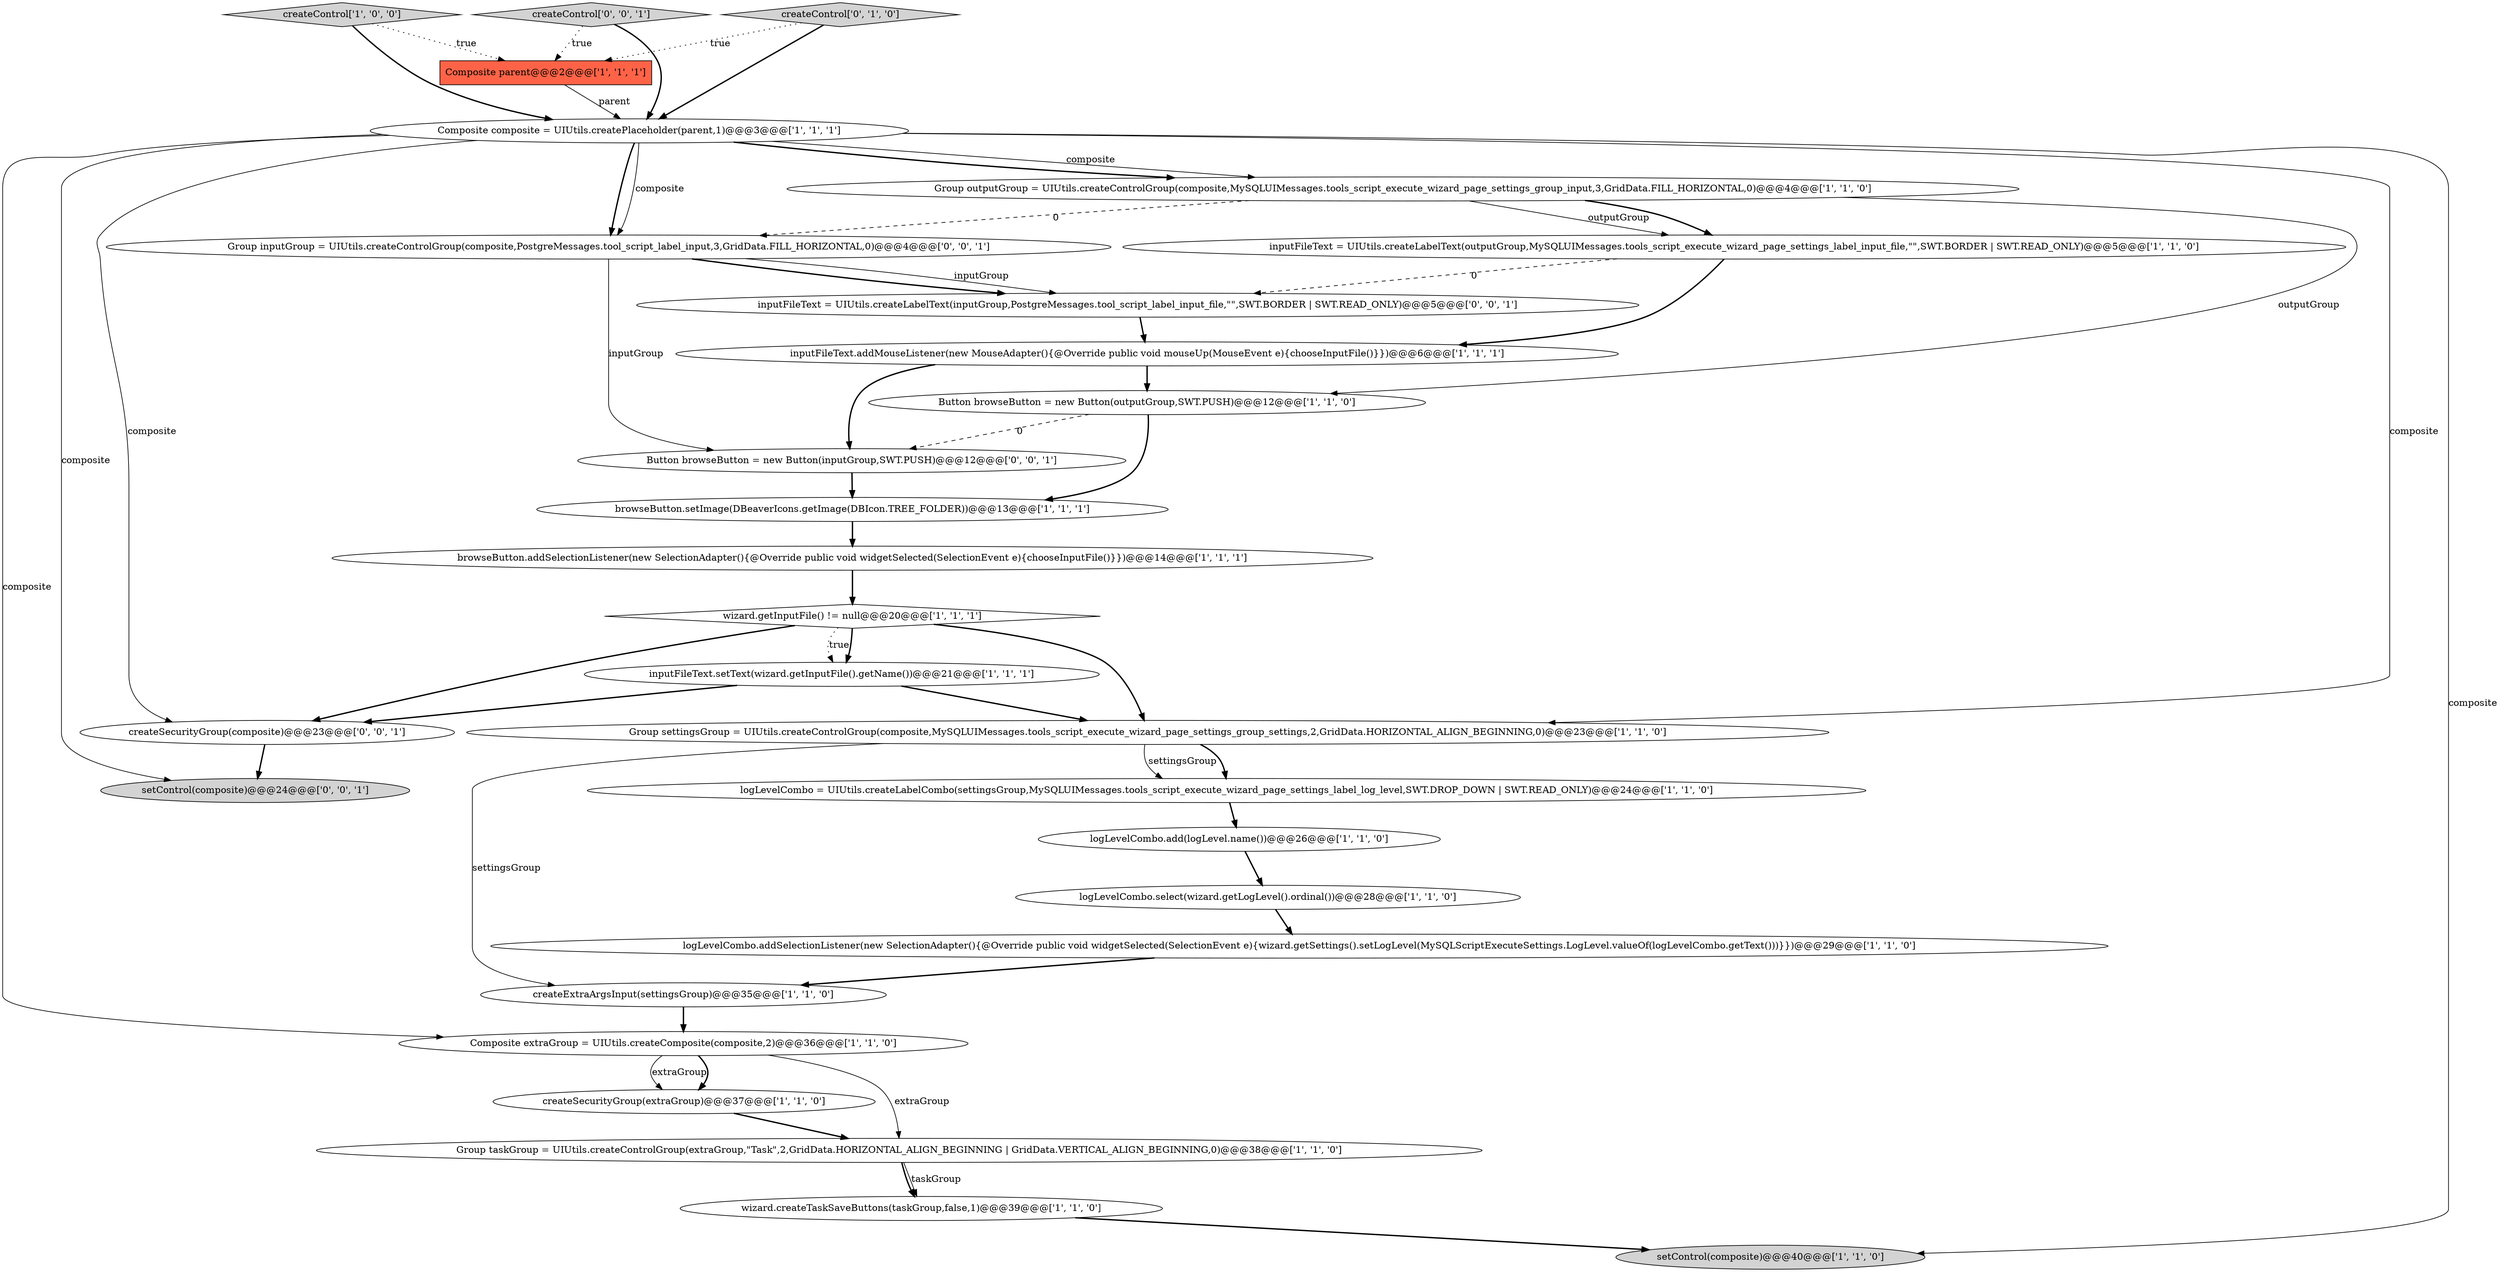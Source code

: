 digraph {
17 [style = filled, label = "Composite composite = UIUtils.createPlaceholder(parent,1)@@@3@@@['1', '1', '1']", fillcolor = white, shape = ellipse image = "AAA0AAABBB1BBB"];
16 [style = filled, label = "createControl['1', '0', '0']", fillcolor = lightgray, shape = diamond image = "AAA0AAABBB1BBB"];
9 [style = filled, label = "Composite extraGroup = UIUtils.createComposite(composite,2)@@@36@@@['1', '1', '0']", fillcolor = white, shape = ellipse image = "AAA0AAABBB1BBB"];
8 [style = filled, label = "Group settingsGroup = UIUtils.createControlGroup(composite,MySQLUIMessages.tools_script_execute_wizard_page_settings_group_settings,2,GridData.HORIZONTAL_ALIGN_BEGINNING,0)@@@23@@@['1', '1', '0']", fillcolor = white, shape = ellipse image = "AAA0AAABBB1BBB"];
14 [style = filled, label = "inputFileText.addMouseListener(new MouseAdapter(){@Override public void mouseUp(MouseEvent e){chooseInputFile()}})@@@6@@@['1', '1', '1']", fillcolor = white, shape = ellipse image = "AAA0AAABBB1BBB"];
18 [style = filled, label = "logLevelCombo = UIUtils.createLabelCombo(settingsGroup,MySQLUIMessages.tools_script_execute_wizard_page_settings_label_log_level,SWT.DROP_DOWN | SWT.READ_ONLY)@@@24@@@['1', '1', '0']", fillcolor = white, shape = ellipse image = "AAA0AAABBB1BBB"];
24 [style = filled, label = "setControl(composite)@@@24@@@['0', '0', '1']", fillcolor = lightgray, shape = ellipse image = "AAA0AAABBB3BBB"];
4 [style = filled, label = "Composite parent@@@2@@@['1', '1', '1']", fillcolor = tomato, shape = box image = "AAA0AAABBB1BBB"];
1 [style = filled, label = "createSecurityGroup(extraGroup)@@@37@@@['1', '1', '0']", fillcolor = white, shape = ellipse image = "AAA0AAABBB1BBB"];
7 [style = filled, label = "browseButton.addSelectionListener(new SelectionAdapter(){@Override public void widgetSelected(SelectionEvent e){chooseInputFile()}})@@@14@@@['1', '1', '1']", fillcolor = white, shape = ellipse image = "AAA0AAABBB1BBB"];
12 [style = filled, label = "Button browseButton = new Button(outputGroup,SWT.PUSH)@@@12@@@['1', '1', '0']", fillcolor = white, shape = ellipse image = "AAA0AAABBB1BBB"];
26 [style = filled, label = "Group inputGroup = UIUtils.createControlGroup(composite,PostgreMessages.tool_script_label_input,3,GridData.FILL_HORIZONTAL,0)@@@4@@@['0', '0', '1']", fillcolor = white, shape = ellipse image = "AAA0AAABBB3BBB"];
19 [style = filled, label = "wizard.createTaskSaveButtons(taskGroup,false,1)@@@39@@@['1', '1', '0']", fillcolor = white, shape = ellipse image = "AAA0AAABBB1BBB"];
5 [style = filled, label = "Group outputGroup = UIUtils.createControlGroup(composite,MySQLUIMessages.tools_script_execute_wizard_page_settings_group_input,3,GridData.FILL_HORIZONTAL,0)@@@4@@@['1', '1', '0']", fillcolor = white, shape = ellipse image = "AAA0AAABBB1BBB"];
28 [style = filled, label = "Button browseButton = new Button(inputGroup,SWT.PUSH)@@@12@@@['0', '0', '1']", fillcolor = white, shape = ellipse image = "AAA0AAABBB3BBB"];
13 [style = filled, label = "inputFileText.setText(wizard.getInputFile().getName())@@@21@@@['1', '1', '1']", fillcolor = white, shape = ellipse image = "AAA0AAABBB1BBB"];
11 [style = filled, label = "setControl(composite)@@@40@@@['1', '1', '0']", fillcolor = lightgray, shape = ellipse image = "AAA0AAABBB1BBB"];
2 [style = filled, label = "createExtraArgsInput(settingsGroup)@@@35@@@['1', '1', '0']", fillcolor = white, shape = ellipse image = "AAA0AAABBB1BBB"];
21 [style = filled, label = "browseButton.setImage(DBeaverIcons.getImage(DBIcon.TREE_FOLDER))@@@13@@@['1', '1', '1']", fillcolor = white, shape = ellipse image = "AAA0AAABBB1BBB"];
25 [style = filled, label = "inputFileText = UIUtils.createLabelText(inputGroup,PostgreMessages.tool_script_label_input_file,\"\",SWT.BORDER | SWT.READ_ONLY)@@@5@@@['0', '0', '1']", fillcolor = white, shape = ellipse image = "AAA0AAABBB3BBB"];
3 [style = filled, label = "logLevelCombo.select(wizard.getLogLevel().ordinal())@@@28@@@['1', '1', '0']", fillcolor = white, shape = ellipse image = "AAA0AAABBB1BBB"];
20 [style = filled, label = "inputFileText = UIUtils.createLabelText(outputGroup,MySQLUIMessages.tools_script_execute_wizard_page_settings_label_input_file,\"\",SWT.BORDER | SWT.READ_ONLY)@@@5@@@['1', '1', '0']", fillcolor = white, shape = ellipse image = "AAA0AAABBB1BBB"];
0 [style = filled, label = "logLevelCombo.addSelectionListener(new SelectionAdapter(){@Override public void widgetSelected(SelectionEvent e){wizard.getSettings().setLogLevel(MySQLScriptExecuteSettings.LogLevel.valueOf(logLevelCombo.getText()))}})@@@29@@@['1', '1', '0']", fillcolor = white, shape = ellipse image = "AAA0AAABBB1BBB"];
15 [style = filled, label = "wizard.getInputFile() != null@@@20@@@['1', '1', '1']", fillcolor = white, shape = diamond image = "AAA0AAABBB1BBB"];
6 [style = filled, label = "Group taskGroup = UIUtils.createControlGroup(extraGroup,\"Task\",2,GridData.HORIZONTAL_ALIGN_BEGINNING | GridData.VERTICAL_ALIGN_BEGINNING,0)@@@38@@@['1', '1', '0']", fillcolor = white, shape = ellipse image = "AAA0AAABBB1BBB"];
22 [style = filled, label = "createControl['0', '1', '0']", fillcolor = lightgray, shape = diamond image = "AAA0AAABBB2BBB"];
23 [style = filled, label = "createControl['0', '0', '1']", fillcolor = lightgray, shape = diamond image = "AAA0AAABBB3BBB"];
10 [style = filled, label = "logLevelCombo.add(logLevel.name())@@@26@@@['1', '1', '0']", fillcolor = white, shape = ellipse image = "AAA0AAABBB1BBB"];
27 [style = filled, label = "createSecurityGroup(composite)@@@23@@@['0', '0', '1']", fillcolor = white, shape = ellipse image = "AAA0AAABBB3BBB"];
28->21 [style = bold, label=""];
16->4 [style = dotted, label="true"];
4->17 [style = solid, label="parent"];
17->26 [style = bold, label=""];
17->9 [style = solid, label="composite"];
9->6 [style = solid, label="extraGroup"];
17->27 [style = solid, label="composite"];
17->8 [style = solid, label="composite"];
15->13 [style = dotted, label="true"];
5->20 [style = solid, label="outputGroup"];
20->25 [style = dashed, label="0"];
9->1 [style = solid, label="extraGroup"];
12->28 [style = dashed, label="0"];
17->11 [style = solid, label="composite"];
8->18 [style = solid, label="settingsGroup"];
12->21 [style = bold, label=""];
25->14 [style = bold, label=""];
14->12 [style = bold, label=""];
23->4 [style = dotted, label="true"];
26->25 [style = solid, label="inputGroup"];
6->19 [style = bold, label=""];
22->17 [style = bold, label=""];
1->6 [style = bold, label=""];
5->12 [style = solid, label="outputGroup"];
10->3 [style = bold, label=""];
26->28 [style = solid, label="inputGroup"];
14->28 [style = bold, label=""];
8->18 [style = bold, label=""];
15->27 [style = bold, label=""];
26->25 [style = bold, label=""];
2->9 [style = bold, label=""];
27->24 [style = bold, label=""];
13->27 [style = bold, label=""];
19->11 [style = bold, label=""];
17->24 [style = solid, label="composite"];
3->0 [style = bold, label=""];
18->10 [style = bold, label=""];
17->5 [style = solid, label="composite"];
17->26 [style = solid, label="composite"];
5->20 [style = bold, label=""];
15->13 [style = bold, label=""];
21->7 [style = bold, label=""];
8->2 [style = solid, label="settingsGroup"];
7->15 [style = bold, label=""];
16->17 [style = bold, label=""];
13->8 [style = bold, label=""];
0->2 [style = bold, label=""];
20->14 [style = bold, label=""];
23->17 [style = bold, label=""];
15->8 [style = bold, label=""];
9->1 [style = bold, label=""];
22->4 [style = dotted, label="true"];
6->19 [style = solid, label="taskGroup"];
17->5 [style = bold, label=""];
5->26 [style = dashed, label="0"];
}
